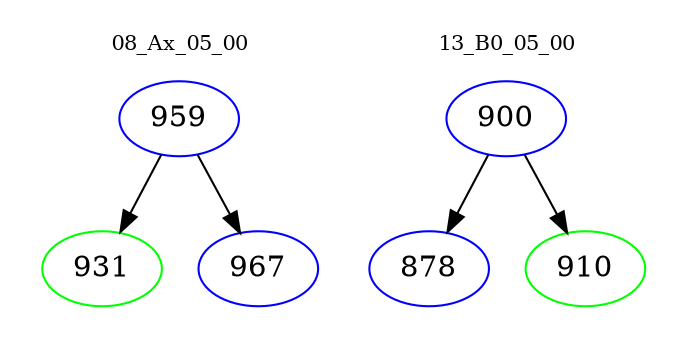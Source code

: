 digraph{
subgraph cluster_0 {
color = white
label = "08_Ax_05_00";
fontsize=10;
T0_959 [label="959", color="blue"]
T0_959 -> T0_931 [color="black"]
T0_931 [label="931", color="green"]
T0_959 -> T0_967 [color="black"]
T0_967 [label="967", color="blue"]
}
subgraph cluster_1 {
color = white
label = "13_B0_05_00";
fontsize=10;
T1_900 [label="900", color="blue"]
T1_900 -> T1_878 [color="black"]
T1_878 [label="878", color="blue"]
T1_900 -> T1_910 [color="black"]
T1_910 [label="910", color="green"]
}
}
